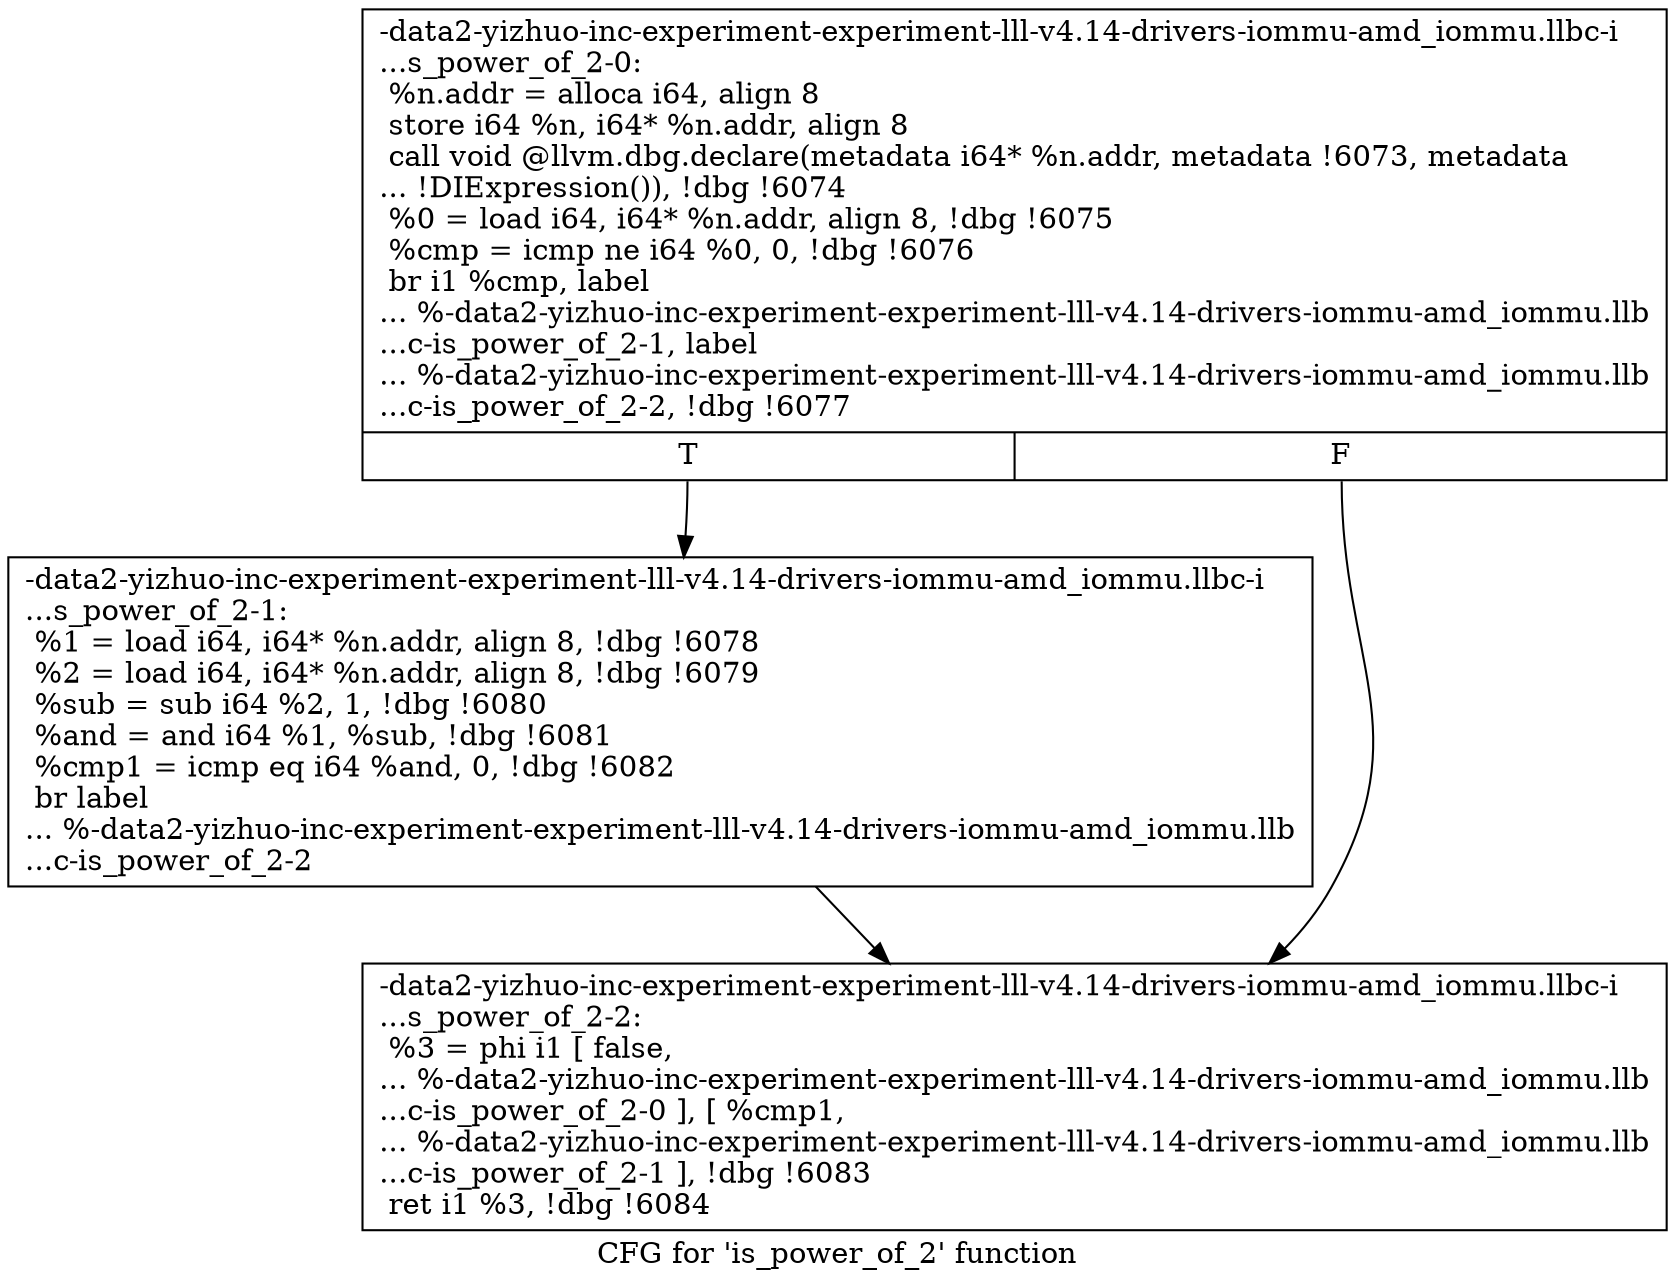 digraph "CFG for 'is_power_of_2' function" {
	label="CFG for 'is_power_of_2' function";

	Node0x561b94823790 [shape=record,label="{-data2-yizhuo-inc-experiment-experiment-lll-v4.14-drivers-iommu-amd_iommu.llbc-i\l...s_power_of_2-0:\l  %n.addr = alloca i64, align 8\l  store i64 %n, i64* %n.addr, align 8\l  call void @llvm.dbg.declare(metadata i64* %n.addr, metadata !6073, metadata\l... !DIExpression()), !dbg !6074\l  %0 = load i64, i64* %n.addr, align 8, !dbg !6075\l  %cmp = icmp ne i64 %0, 0, !dbg !6076\l  br i1 %cmp, label\l... %-data2-yizhuo-inc-experiment-experiment-lll-v4.14-drivers-iommu-amd_iommu.llb\l...c-is_power_of_2-1, label\l... %-data2-yizhuo-inc-experiment-experiment-lll-v4.14-drivers-iommu-amd_iommu.llb\l...c-is_power_of_2-2, !dbg !6077\l|{<s0>T|<s1>F}}"];
	Node0x561b94823790:s0 -> Node0x561b94824e60;
	Node0x561b94823790:s1 -> Node0x561b94824eb0;
	Node0x561b94824e60 [shape=record,label="{-data2-yizhuo-inc-experiment-experiment-lll-v4.14-drivers-iommu-amd_iommu.llbc-i\l...s_power_of_2-1: \l  %1 = load i64, i64* %n.addr, align 8, !dbg !6078\l  %2 = load i64, i64* %n.addr, align 8, !dbg !6079\l  %sub = sub i64 %2, 1, !dbg !6080\l  %and = and i64 %1, %sub, !dbg !6081\l  %cmp1 = icmp eq i64 %and, 0, !dbg !6082\l  br label\l... %-data2-yizhuo-inc-experiment-experiment-lll-v4.14-drivers-iommu-amd_iommu.llb\l...c-is_power_of_2-2\l}"];
	Node0x561b94824e60 -> Node0x561b94824eb0;
	Node0x561b94824eb0 [shape=record,label="{-data2-yizhuo-inc-experiment-experiment-lll-v4.14-drivers-iommu-amd_iommu.llbc-i\l...s_power_of_2-2: \l  %3 = phi i1 [ false,\l... %-data2-yizhuo-inc-experiment-experiment-lll-v4.14-drivers-iommu-amd_iommu.llb\l...c-is_power_of_2-0 ], [ %cmp1,\l... %-data2-yizhuo-inc-experiment-experiment-lll-v4.14-drivers-iommu-amd_iommu.llb\l...c-is_power_of_2-1 ], !dbg !6083\l  ret i1 %3, !dbg !6084\l}"];
}
